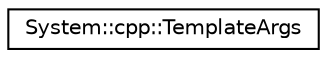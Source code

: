 digraph G
{
  edge [fontname="Helvetica",fontsize="10",labelfontname="Helvetica",labelfontsize="10"];
  node [fontname="Helvetica",fontsize="10",shape=record];
  rankdir="LR";
  Node1 [label="System::cpp::TemplateArgs",height=0.2,width=0.4,color="black", fillcolor="white", style="filled",URL="$class_system_1_1cpp_1_1_template_args.html"];
}
